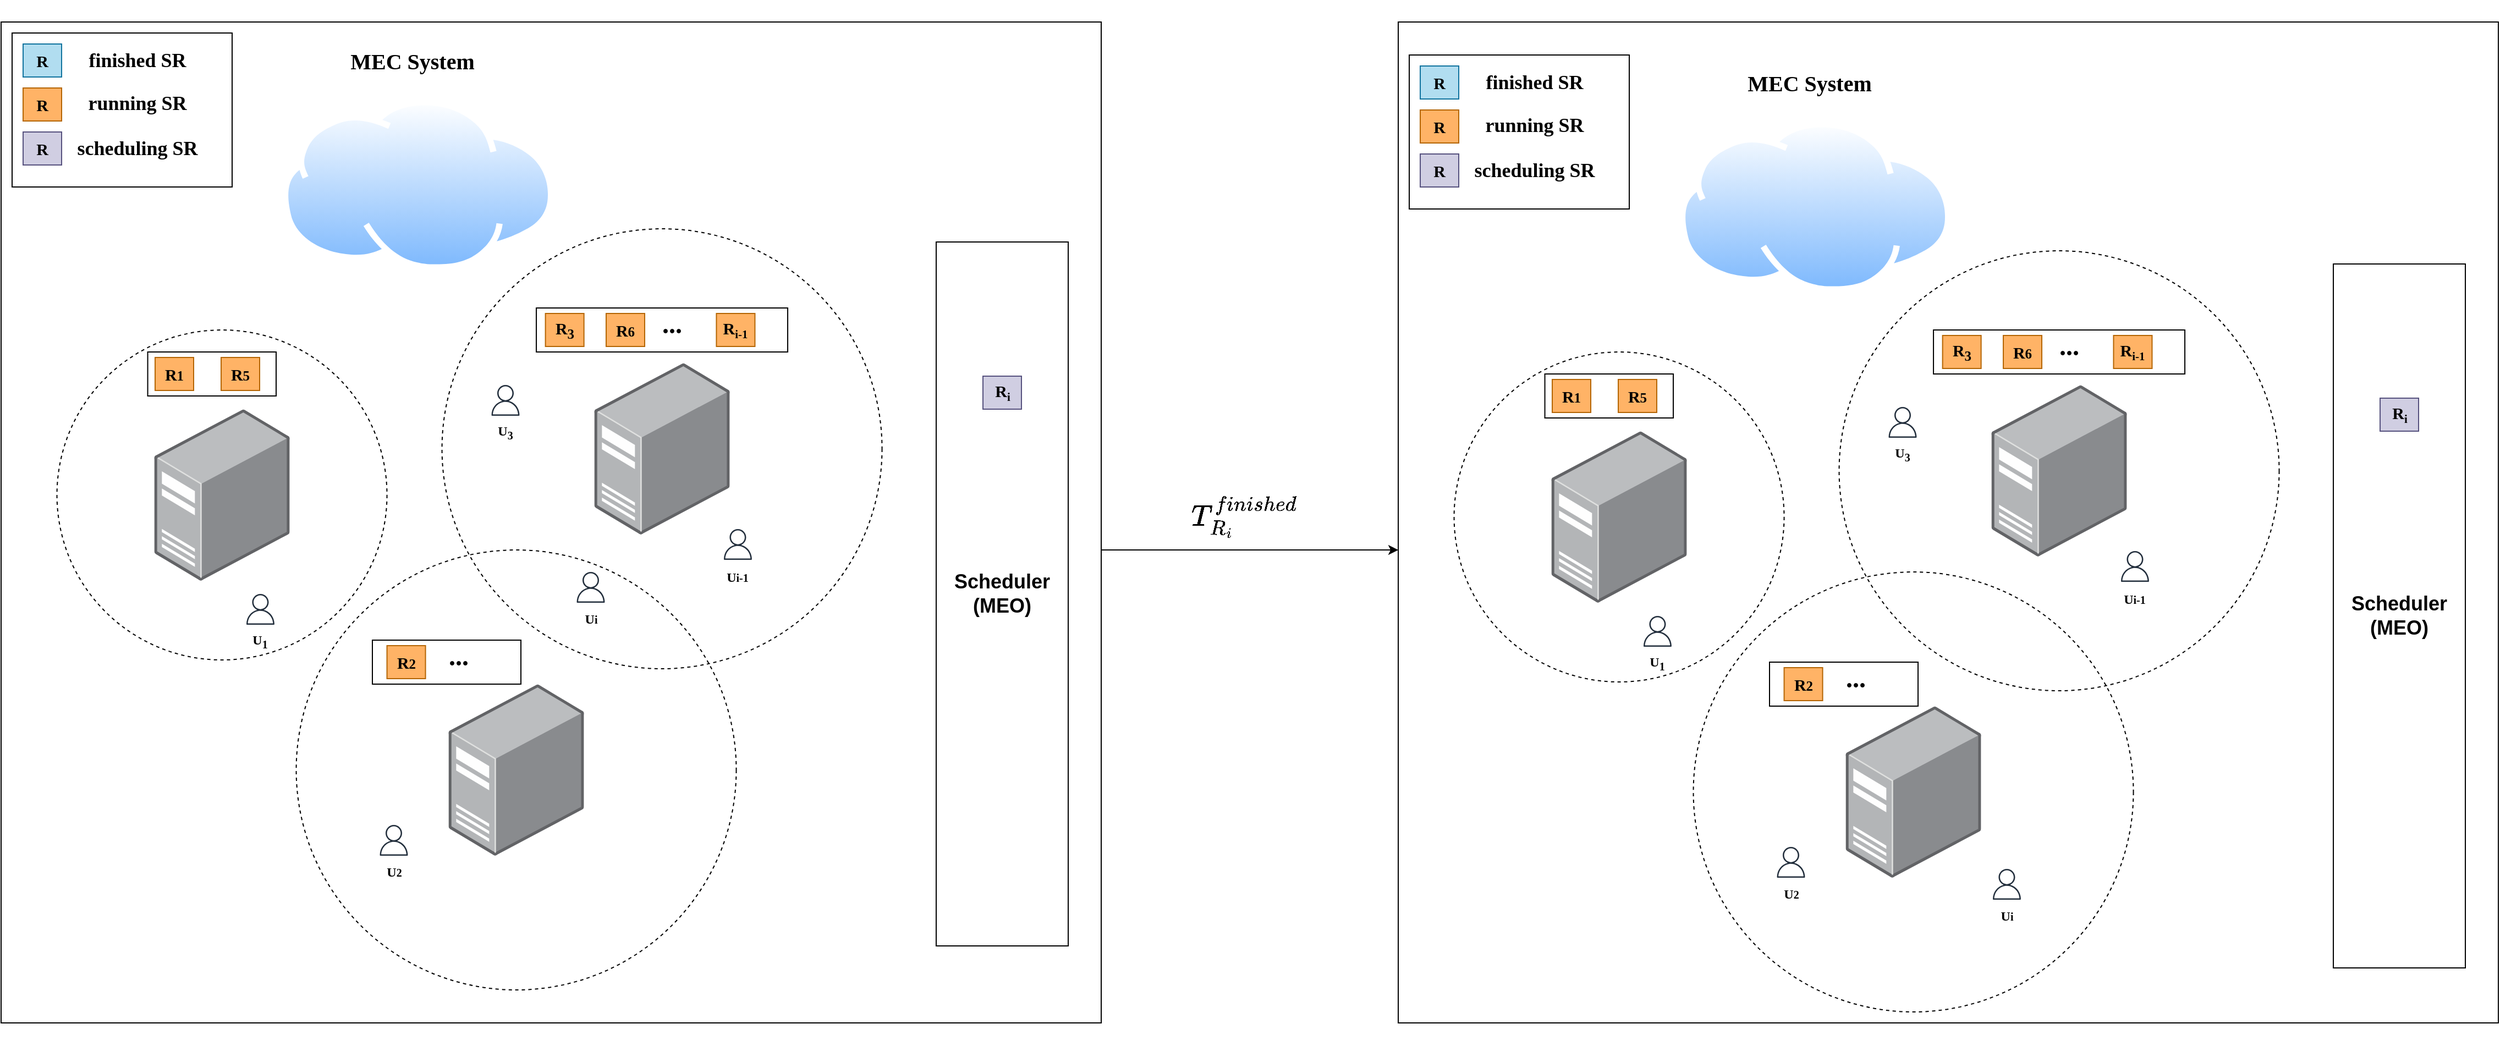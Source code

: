 <mxfile version="24.5.4" type="github">
  <diagram name="第 1 页" id="JoeD6NzNSS_i4DSreLfH">
    <mxGraphModel dx="3733" dy="1153" grid="1" gridSize="10" guides="1" tooltips="1" connect="1" arrows="1" fold="1" page="1" pageScale="1" pageWidth="827" pageHeight="1169" math="1" shadow="0">
      <root>
        <mxCell id="0" />
        <mxCell id="1" parent="0" />
        <mxCell id="dlywzHCYDAKwAIvzZoa1-96" value="" style="group" parent="1" vertex="1" connectable="0">
          <mxGeometry x="-570" y="150" width="1000" height="930" as="geometry" />
        </mxCell>
        <mxCell id="dlywzHCYDAKwAIvzZoa1-53" value="" style="rounded=0;whiteSpace=wrap;html=1;" parent="dlywzHCYDAKwAIvzZoa1-96" vertex="1">
          <mxGeometry y="20" width="1000" height="910" as="geometry" />
        </mxCell>
        <mxCell id="8uZlXo2zn4zUqa4FPAqo-15" value="&lt;font size=&quot;1&quot; face=&quot;Times New Roman&quot; style=&quot;&quot;&gt;&lt;b style=&quot;font-size: 20px;&quot;&gt;MEC System&lt;/b&gt;&lt;/font&gt;" style="text;strokeColor=none;align=center;fillColor=none;html=1;verticalAlign=middle;whiteSpace=wrap;rounded=0;" parent="dlywzHCYDAKwAIvzZoa1-96" vertex="1">
          <mxGeometry x="123.417" width="501.818" height="109.2" as="geometry" />
        </mxCell>
        <mxCell id="dlywzHCYDAKwAIvzZoa1-22" value="" style="ellipse;whiteSpace=wrap;html=1;aspect=fixed;fillColor=none;dashed=1;" parent="dlywzHCYDAKwAIvzZoa1-96" vertex="1">
          <mxGeometry x="400.77" y="208" width="400" height="400" as="geometry" />
        </mxCell>
        <mxCell id="dlywzHCYDAKwAIvzZoa1-7" value="" style="ellipse;whiteSpace=wrap;html=1;aspect=fixed;fillColor=none;dashed=1;" parent="dlywzHCYDAKwAIvzZoa1-96" vertex="1">
          <mxGeometry x="268.27" y="500" width="400" height="400" as="geometry" />
        </mxCell>
        <mxCell id="dlywzHCYDAKwAIvzZoa1-2" value="" style="ellipse;whiteSpace=wrap;html=1;aspect=fixed;fillColor=none;dashed=1;" parent="dlywzHCYDAKwAIvzZoa1-96" vertex="1">
          <mxGeometry x="50.77" y="300" width="300" height="300" as="geometry" />
        </mxCell>
        <mxCell id="8uZlXo2zn4zUqa4FPAqo-18" value="" style="image;points=[];aspect=fixed;html=1;align=center;shadow=0;dashed=0;image=img/lib/allied_telesis/computer_and_terminals/Server_Desktop.svg;" parent="dlywzHCYDAKwAIvzZoa1-96" vertex="1">
          <mxGeometry x="139.231" y="372" width="123.068" height="156" as="geometry" />
        </mxCell>
        <mxCell id="8uZlXo2zn4zUqa4FPAqo-20" value="" style="image;points=[];aspect=fixed;html=1;align=center;shadow=0;dashed=0;image=img/lib/allied_telesis/computer_and_terminals/Server_Desktop.svg;" parent="dlywzHCYDAKwAIvzZoa1-96" vertex="1">
          <mxGeometry x="539.232" y="330.0" width="123.068" height="156" as="geometry" />
        </mxCell>
        <mxCell id="8uZlXo2zn4zUqa4FPAqo-19" value="" style="image;points=[];aspect=fixed;html=1;align=center;shadow=0;dashed=0;image=img/lib/allied_telesis/computer_and_terminals/Server_Desktop.svg;" parent="dlywzHCYDAKwAIvzZoa1-96" vertex="1">
          <mxGeometry x="406.738" y="622.0" width="123.068" height="156" as="geometry" />
        </mxCell>
        <mxCell id="8uZlXo2zn4zUqa4FPAqo-22" value="" style="sketch=0;outlineConnect=0;fontColor=#232F3E;gradientColor=none;fillColor=#232F3D;strokeColor=none;dashed=0;verticalLabelPosition=bottom;verticalAlign=top;align=center;html=1;fontSize=12;fontStyle=0;aspect=fixed;pointerEvents=1;shape=mxgraph.aws4.user;" parent="dlywzHCYDAKwAIvzZoa1-96" vertex="1">
          <mxGeometry x="221.73" y="540" width="28" height="28" as="geometry" />
        </mxCell>
        <mxCell id="8uZlXo2zn4zUqa4FPAqo-23" value="&lt;font face=&quot;Times New Roman&quot; style=&quot;font-size: 12px;&quot;&gt;&lt;b style=&quot;&quot;&gt;U&lt;sub&gt;1&lt;/sub&gt;&lt;/b&gt;&lt;/font&gt;" style="text;strokeColor=none;align=center;fillColor=none;html=1;verticalAlign=middle;whiteSpace=wrap;rounded=0;" parent="dlywzHCYDAKwAIvzZoa1-96" vertex="1">
          <mxGeometry x="216.23" y="568" width="39" height="30" as="geometry" />
        </mxCell>
        <mxCell id="dlywzHCYDAKwAIvzZoa1-4" value="" style="rounded=0;whiteSpace=wrap;html=1;" parent="dlywzHCYDAKwAIvzZoa1-96" vertex="1">
          <mxGeometry x="133.27" y="320" width="116.73" height="40" as="geometry" />
        </mxCell>
        <mxCell id="dlywzHCYDAKwAIvzZoa1-26" value="" style="sketch=0;outlineConnect=0;fontColor=#232F3E;gradientColor=none;fillColor=#232F3D;strokeColor=none;dashed=0;verticalLabelPosition=bottom;verticalAlign=top;align=center;html=1;fontSize=12;fontStyle=0;aspect=fixed;pointerEvents=1;shape=mxgraph.aws4.user;" parent="dlywzHCYDAKwAIvzZoa1-96" vertex="1">
          <mxGeometry x="655.73" y="481" width="28" height="28" as="geometry" />
        </mxCell>
        <mxCell id="dlywzHCYDAKwAIvzZoa1-25" value="&lt;font face=&quot;Times New Roman&quot; style=&quot;&quot;&gt;&lt;b style=&quot;&quot;&gt;U&lt;span style=&quot;font-size: 10px;&quot;&gt;i-1&lt;/span&gt;&lt;/b&gt;&lt;/font&gt;" style="text;strokeColor=none;align=center;fillColor=none;html=1;verticalAlign=middle;whiteSpace=wrap;rounded=0;" parent="dlywzHCYDAKwAIvzZoa1-96" vertex="1">
          <mxGeometry x="650.23" y="510" width="39" height="30" as="geometry" />
        </mxCell>
        <mxCell id="dlywzHCYDAKwAIvzZoa1-27" value="" style="rounded=0;whiteSpace=wrap;html=1;" parent="dlywzHCYDAKwAIvzZoa1-96" vertex="1">
          <mxGeometry x="337.5" y="582" width="135" height="40" as="geometry" />
        </mxCell>
        <mxCell id="8uZlXo2zn4zUqa4FPAqo-17" value="" style="image;aspect=fixed;perimeter=ellipsePerimeter;html=1;align=center;shadow=0;dashed=0;spacingTop=3;image=img/lib/active_directory/internet_cloud.svg;" parent="dlywzHCYDAKwAIvzZoa1-96" vertex="1">
          <mxGeometry x="255.231" y="90" width="247.619" height="156" as="geometry" />
        </mxCell>
        <mxCell id="dlywzHCYDAKwAIvzZoa1-38" value="" style="rounded=0;whiteSpace=wrap;html=1;" parent="dlywzHCYDAKwAIvzZoa1-96" vertex="1">
          <mxGeometry x="486.52" y="280" width="228.5" height="40" as="geometry" />
        </mxCell>
        <mxCell id="dlywzHCYDAKwAIvzZoa1-39" value="&lt;font size=&quot;1&quot; face=&quot;Times New Roman&quot; style=&quot;&quot;&gt;&lt;b style=&quot;font-size: 15px;&quot;&gt;R&lt;sub&gt;3&lt;/sub&gt;&lt;/b&gt;&lt;/font&gt;" style="text;strokeColor=#b46504;align=center;fillColor=#FFB366;html=1;verticalAlign=middle;whiteSpace=wrap;rounded=0;" parent="dlywzHCYDAKwAIvzZoa1-96" vertex="1">
          <mxGeometry x="494.81" y="285" width="35" height="30" as="geometry" />
        </mxCell>
        <mxCell id="dlywzHCYDAKwAIvzZoa1-40" value="&lt;font face=&quot;Times New Roman&quot; style=&quot;&quot;&gt;&lt;b style=&quot;font-size: 15px;&quot;&gt;R&lt;/b&gt;&lt;b style=&quot;font-size: 12.5px;&quot;&gt;6&lt;/b&gt;&lt;/font&gt;" style="text;strokeColor=#b46504;align=center;fillColor=#FFB366;html=1;verticalAlign=middle;whiteSpace=wrap;rounded=0;" parent="dlywzHCYDAKwAIvzZoa1-96" vertex="1">
          <mxGeometry x="550" y="285" width="35" height="30" as="geometry" />
        </mxCell>
        <mxCell id="dlywzHCYDAKwAIvzZoa1-41" value="" style="sketch=0;outlineConnect=0;fontColor=#232F3E;gradientColor=none;fillColor=#232F3D;strokeColor=none;dashed=0;verticalLabelPosition=bottom;verticalAlign=top;align=center;html=1;fontSize=12;fontStyle=0;aspect=fixed;pointerEvents=1;shape=mxgraph.aws4.user;" parent="dlywzHCYDAKwAIvzZoa1-96" vertex="1">
          <mxGeometry x="444.5" y="350" width="28" height="28" as="geometry" />
        </mxCell>
        <mxCell id="dlywzHCYDAKwAIvzZoa1-42" value="&lt;font face=&quot;Times New Roman&quot; style=&quot;font-size: 12px;&quot;&gt;&lt;b style=&quot;&quot;&gt;U&lt;sub&gt;3&lt;/sub&gt;&lt;/b&gt;&lt;/font&gt;" style="text;strokeColor=none;align=center;fillColor=none;html=1;verticalAlign=middle;whiteSpace=wrap;rounded=0;" parent="dlywzHCYDAKwAIvzZoa1-96" vertex="1">
          <mxGeometry x="439.0" y="378" width="39" height="30" as="geometry" />
        </mxCell>
        <mxCell id="dlywzHCYDAKwAIvzZoa1-43" value="" style="sketch=0;outlineConnect=0;fontColor=#232F3E;gradientColor=none;fillColor=#232F3D;strokeColor=none;dashed=0;verticalLabelPosition=bottom;verticalAlign=top;align=center;html=1;fontSize=12;fontStyle=0;aspect=fixed;pointerEvents=1;shape=mxgraph.aws4.user;" parent="dlywzHCYDAKwAIvzZoa1-96" vertex="1">
          <mxGeometry x="343.0" y="750" width="28" height="28" as="geometry" />
        </mxCell>
        <mxCell id="dlywzHCYDAKwAIvzZoa1-44" value="&lt;font face=&quot;Times New Roman&quot; style=&quot;&quot;&gt;&lt;b style=&quot;&quot;&gt;U&lt;span style=&quot;font-size: 10px;&quot;&gt;2&lt;/span&gt;&lt;/b&gt;&lt;/font&gt;" style="text;strokeColor=none;align=center;fillColor=none;html=1;verticalAlign=middle;whiteSpace=wrap;rounded=0;" parent="dlywzHCYDAKwAIvzZoa1-96" vertex="1">
          <mxGeometry x="337.5" y="778" width="39" height="30" as="geometry" />
        </mxCell>
        <mxCell id="dlywzHCYDAKwAIvzZoa1-52" value="" style="group" parent="dlywzHCYDAKwAIvzZoa1-96" vertex="1" connectable="0">
          <mxGeometry x="10" y="30" width="200" height="140" as="geometry" />
        </mxCell>
        <mxCell id="dlywzHCYDAKwAIvzZoa1-48" value="" style="rounded=0;whiteSpace=wrap;html=1;" parent="dlywzHCYDAKwAIvzZoa1-52" vertex="1">
          <mxGeometry width="200" height="140" as="geometry" />
        </mxCell>
        <mxCell id="dlywzHCYDAKwAIvzZoa1-45" value="&lt;font size=&quot;1&quot; face=&quot;Times New Roman&quot; style=&quot;&quot;&gt;&lt;b style=&quot;font-size: 15px;&quot;&gt;R&lt;/b&gt;&lt;/font&gt;" style="text;strokeColor=#10739e;align=center;fillColor=#b1ddf0;html=1;verticalAlign=middle;whiteSpace=wrap;rounded=0;" parent="dlywzHCYDAKwAIvzZoa1-52" vertex="1">
          <mxGeometry x="10" y="10" width="35" height="30" as="geometry" />
        </mxCell>
        <mxCell id="dlywzHCYDAKwAIvzZoa1-46" value="&lt;font size=&quot;1&quot; face=&quot;Times New Roman&quot; style=&quot;&quot;&gt;&lt;b style=&quot;font-size: 15px;&quot;&gt;R&lt;/b&gt;&lt;/font&gt;" style="text;strokeColor=#b46504;align=center;fillColor=#FFB366;html=1;verticalAlign=middle;whiteSpace=wrap;rounded=0;" parent="dlywzHCYDAKwAIvzZoa1-52" vertex="1">
          <mxGeometry x="10.0" y="50" width="35" height="30" as="geometry" />
        </mxCell>
        <mxCell id="dlywzHCYDAKwAIvzZoa1-50" value="&lt;font size=&quot;1&quot; face=&quot;Times New Roman&quot;&gt;&lt;b style=&quot;font-size: 18px;&quot;&gt;finished SR&lt;/b&gt;&lt;/font&gt;" style="text;strokeColor=none;align=center;fillColor=none;html=1;verticalAlign=middle;whiteSpace=wrap;rounded=0;" parent="dlywzHCYDAKwAIvzZoa1-52" vertex="1">
          <mxGeometry x="54.04" y="10" width="120" height="30" as="geometry" />
        </mxCell>
        <mxCell id="dlywzHCYDAKwAIvzZoa1-51" value="&lt;font size=&quot;1&quot; face=&quot;Times New Roman&quot;&gt;&lt;b style=&quot;font-size: 18px;&quot;&gt;running SR&lt;/b&gt;&lt;/font&gt;" style="text;strokeColor=none;align=center;fillColor=none;html=1;verticalAlign=middle;whiteSpace=wrap;rounded=0;" parent="dlywzHCYDAKwAIvzZoa1-52" vertex="1">
          <mxGeometry x="54.04" y="49.2" width="120" height="30" as="geometry" />
        </mxCell>
        <mxCell id="hPKG2hxinoWSEpem3U7g-11" value="&lt;font size=&quot;1&quot; face=&quot;Times New Roman&quot; style=&quot;&quot;&gt;&lt;b style=&quot;font-size: 15px;&quot;&gt;R&lt;/b&gt;&lt;/font&gt;" style="text;strokeColor=#56517e;align=center;fillColor=#d0cee2;html=1;verticalAlign=middle;whiteSpace=wrap;rounded=0;" vertex="1" parent="dlywzHCYDAKwAIvzZoa1-52">
          <mxGeometry x="10" y="90" width="35" height="30" as="geometry" />
        </mxCell>
        <mxCell id="hPKG2hxinoWSEpem3U7g-12" value="&lt;font size=&quot;1&quot; face=&quot;Times New Roman&quot;&gt;&lt;b style=&quot;font-size: 18px;&quot;&gt;scheduling SR&lt;/b&gt;&lt;/font&gt;" style="text;strokeColor=none;align=center;fillColor=none;html=1;verticalAlign=middle;whiteSpace=wrap;rounded=0;" vertex="1" parent="dlywzHCYDAKwAIvzZoa1-52">
          <mxGeometry x="54.04" y="90" width="120" height="30" as="geometry" />
        </mxCell>
        <mxCell id="dlywzHCYDAKwAIvzZoa1-91" value="&lt;font style=&quot;font-size: 18px;&quot;&gt;&lt;b&gt;Scheduler&lt;/b&gt;&lt;/font&gt;&lt;div style=&quot;font-size: 18px;&quot;&gt;&lt;font style=&quot;font-size: 18px;&quot;&gt;&lt;b&gt;(MEO)&lt;/b&gt;&lt;/font&gt;&lt;/div&gt;" style="rounded=0;whiteSpace=wrap;html=1;" parent="dlywzHCYDAKwAIvzZoa1-96" vertex="1">
          <mxGeometry x="850" y="220" width="120" height="640" as="geometry" />
        </mxCell>
        <mxCell id="hPKG2hxinoWSEpem3U7g-1" value="&lt;font face=&quot;Times New Roman&quot; style=&quot;&quot;&gt;&lt;b style=&quot;font-size: 15px;&quot;&gt;R&lt;/b&gt;&lt;b style=&quot;font-size: 12.5px;&quot;&gt;1&lt;/b&gt;&lt;/font&gt;" style="text;strokeColor=#b46504;align=center;fillColor=#FFB366;html=1;verticalAlign=middle;whiteSpace=wrap;rounded=0;" vertex="1" parent="dlywzHCYDAKwAIvzZoa1-96">
          <mxGeometry x="140" y="325" width="35" height="30" as="geometry" />
        </mxCell>
        <mxCell id="hPKG2hxinoWSEpem3U7g-2" value="&lt;font face=&quot;Times New Roman&quot; style=&quot;&quot;&gt;&lt;b style=&quot;font-size: 15px;&quot;&gt;R&lt;/b&gt;&lt;b style=&quot;font-size: 12.5px;&quot;&gt;5&lt;/b&gt;&lt;/font&gt;" style="text;strokeColor=#b46504;align=center;fillColor=#FFB366;html=1;verticalAlign=middle;whiteSpace=wrap;rounded=0;" vertex="1" parent="dlywzHCYDAKwAIvzZoa1-96">
          <mxGeometry x="200" y="325" width="35" height="30" as="geometry" />
        </mxCell>
        <mxCell id="hPKG2hxinoWSEpem3U7g-3" value="&lt;font face=&quot;Times New Roman&quot; style=&quot;&quot;&gt;&lt;b style=&quot;font-size: 15px;&quot;&gt;R&lt;/b&gt;&lt;b style=&quot;font-size: 12.5px;&quot;&gt;2&lt;/b&gt;&lt;/font&gt;" style="text;strokeColor=#b46504;align=center;fillColor=#FFB366;html=1;verticalAlign=middle;whiteSpace=wrap;rounded=0;" vertex="1" parent="dlywzHCYDAKwAIvzZoa1-96">
          <mxGeometry x="350.77" y="587" width="35" height="30" as="geometry" />
        </mxCell>
        <mxCell id="hPKG2hxinoWSEpem3U7g-4" value="&lt;font size=&quot;1&quot; face=&quot;Times New Roman&quot;&gt;&lt;b style=&quot;font-size: 24px;&quot;&gt;...&lt;/b&gt;&lt;/font&gt;" style="text;strokeColor=none;align=center;fillColor=none;html=1;verticalAlign=middle;whiteSpace=wrap;rounded=0;" vertex="1" parent="dlywzHCYDAKwAIvzZoa1-96">
          <mxGeometry x="385.77" y="587" width="60" height="20" as="geometry" />
        </mxCell>
        <mxCell id="hPKG2hxinoWSEpem3U7g-5" value="&lt;font size=&quot;1&quot; face=&quot;Times New Roman&quot;&gt;&lt;b style=&quot;font-size: 24px;&quot;&gt;...&lt;/b&gt;&lt;/font&gt;" style="text;strokeColor=none;align=center;fillColor=none;html=1;verticalAlign=middle;whiteSpace=wrap;rounded=0;" vertex="1" parent="dlywzHCYDAKwAIvzZoa1-96">
          <mxGeometry x="580" y="285" width="60" height="20" as="geometry" />
        </mxCell>
        <mxCell id="hPKG2hxinoWSEpem3U7g-6" value="&lt;font face=&quot;Times New Roman&quot; style=&quot;&quot;&gt;&lt;b style=&quot;font-size: 15px;&quot;&gt;R&lt;/b&gt;&lt;b style=&quot;font-size: 12.5px;&quot;&gt;&lt;sub&gt;i-1&lt;/sub&gt;&lt;/b&gt;&lt;/font&gt;" style="text;strokeColor=#b46504;align=center;fillColor=#FFB366;html=1;verticalAlign=middle;whiteSpace=wrap;rounded=0;" vertex="1" parent="dlywzHCYDAKwAIvzZoa1-96">
          <mxGeometry x="650.23" y="285" width="35" height="30" as="geometry" />
        </mxCell>
        <mxCell id="hPKG2hxinoWSEpem3U7g-7" value="&lt;font face=&quot;Times New Roman&quot; style=&quot;&quot;&gt;&lt;b style=&quot;font-size: 15px;&quot;&gt;R&lt;/b&gt;&lt;b style=&quot;font-size: 12.5px;&quot;&gt;&lt;sub&gt;i&lt;/sub&gt;&lt;/b&gt;&lt;/font&gt;" style="text;align=center;html=1;verticalAlign=middle;whiteSpace=wrap;rounded=0;strokeColor=#56517e;fillColor=#d0cee2;" vertex="1" parent="dlywzHCYDAKwAIvzZoa1-96">
          <mxGeometry x="892.5" y="342" width="35" height="30" as="geometry" />
        </mxCell>
        <mxCell id="hPKG2hxinoWSEpem3U7g-52" value="" style="sketch=0;outlineConnect=0;fontColor=#232F3E;gradientColor=none;fillColor=#232F3D;strokeColor=none;dashed=0;verticalLabelPosition=bottom;verticalAlign=top;align=center;html=1;fontSize=12;fontStyle=0;aspect=fixed;pointerEvents=1;shape=mxgraph.aws4.user;" vertex="1" parent="dlywzHCYDAKwAIvzZoa1-96">
          <mxGeometry x="522" y="520" width="28" height="28" as="geometry" />
        </mxCell>
        <mxCell id="hPKG2hxinoWSEpem3U7g-53" value="&lt;font face=&quot;Times New Roman&quot; style=&quot;&quot;&gt;&lt;b style=&quot;&quot;&gt;U&lt;span style=&quot;font-size: 10px;&quot;&gt;i&lt;/span&gt;&lt;/b&gt;&lt;/font&gt;" style="text;strokeColor=none;align=center;fillColor=none;html=1;verticalAlign=middle;whiteSpace=wrap;rounded=0;" vertex="1" parent="dlywzHCYDAKwAIvzZoa1-96">
          <mxGeometry x="516.5" y="548" width="39" height="30" as="geometry" />
        </mxCell>
        <mxCell id="dlywzHCYDAKwAIvzZoa1-134" value="" style="endArrow=classic;html=1;rounded=0;" parent="1" edge="1">
          <mxGeometry width="50" height="50" relative="1" as="geometry">
            <mxPoint x="430" y="650" as="sourcePoint" />
            <mxPoint x="700" y="650" as="targetPoint" />
          </mxGeometry>
        </mxCell>
        <mxCell id="dlywzHCYDAKwAIvzZoa1-135" value="&lt;font size=&quot;1&quot; face=&quot;Times New Roman&quot;&gt;&lt;b style=&quot;font-size: 26px;&quot;&gt;$$ T_{R_{i}}^{finished} $$&lt;/b&gt;&lt;/font&gt;" style="text;strokeColor=none;align=center;fillColor=none;html=1;verticalAlign=middle;whiteSpace=wrap;rounded=0;" parent="1" vertex="1">
          <mxGeometry x="500" y="585" width="120" height="70" as="geometry" />
        </mxCell>
        <mxCell id="hPKG2hxinoWSEpem3U7g-13" value="" style="group" vertex="1" connectable="0" parent="1">
          <mxGeometry x="700" y="170" width="1000" height="930" as="geometry" />
        </mxCell>
        <mxCell id="hPKG2hxinoWSEpem3U7g-14" value="" style="rounded=0;whiteSpace=wrap;html=1;" vertex="1" parent="hPKG2hxinoWSEpem3U7g-13">
          <mxGeometry width="1000" height="910" as="geometry" />
        </mxCell>
        <mxCell id="hPKG2hxinoWSEpem3U7g-15" value="&lt;font size=&quot;1&quot; face=&quot;Times New Roman&quot; style=&quot;&quot;&gt;&lt;b style=&quot;font-size: 20px;&quot;&gt;MEC System&lt;/b&gt;&lt;/font&gt;" style="text;strokeColor=none;align=center;fillColor=none;html=1;verticalAlign=middle;whiteSpace=wrap;rounded=0;" vertex="1" parent="hPKG2hxinoWSEpem3U7g-13">
          <mxGeometry x="123.417" width="501.818" height="109.2" as="geometry" />
        </mxCell>
        <mxCell id="hPKG2hxinoWSEpem3U7g-16" value="" style="ellipse;whiteSpace=wrap;html=1;aspect=fixed;fillColor=none;dashed=1;" vertex="1" parent="hPKG2hxinoWSEpem3U7g-13">
          <mxGeometry x="400.77" y="208" width="400" height="400" as="geometry" />
        </mxCell>
        <mxCell id="hPKG2hxinoWSEpem3U7g-17" value="" style="ellipse;whiteSpace=wrap;html=1;aspect=fixed;fillColor=none;dashed=1;" vertex="1" parent="hPKG2hxinoWSEpem3U7g-13">
          <mxGeometry x="268.27" y="500" width="400" height="400" as="geometry" />
        </mxCell>
        <mxCell id="hPKG2hxinoWSEpem3U7g-18" value="" style="ellipse;whiteSpace=wrap;html=1;aspect=fixed;fillColor=none;dashed=1;" vertex="1" parent="hPKG2hxinoWSEpem3U7g-13">
          <mxGeometry x="50.77" y="300" width="300" height="300" as="geometry" />
        </mxCell>
        <mxCell id="hPKG2hxinoWSEpem3U7g-19" value="" style="image;points=[];aspect=fixed;html=1;align=center;shadow=0;dashed=0;image=img/lib/allied_telesis/computer_and_terminals/Server_Desktop.svg;" vertex="1" parent="hPKG2hxinoWSEpem3U7g-13">
          <mxGeometry x="139.231" y="372" width="123.068" height="156" as="geometry" />
        </mxCell>
        <mxCell id="hPKG2hxinoWSEpem3U7g-20" value="" style="image;points=[];aspect=fixed;html=1;align=center;shadow=0;dashed=0;image=img/lib/allied_telesis/computer_and_terminals/Server_Desktop.svg;" vertex="1" parent="hPKG2hxinoWSEpem3U7g-13">
          <mxGeometry x="539.232" y="330.0" width="123.068" height="156" as="geometry" />
        </mxCell>
        <mxCell id="hPKG2hxinoWSEpem3U7g-21" value="" style="image;points=[];aspect=fixed;html=1;align=center;shadow=0;dashed=0;image=img/lib/allied_telesis/computer_and_terminals/Server_Desktop.svg;" vertex="1" parent="hPKG2hxinoWSEpem3U7g-13">
          <mxGeometry x="406.738" y="622.0" width="123.068" height="156" as="geometry" />
        </mxCell>
        <mxCell id="hPKG2hxinoWSEpem3U7g-22" value="" style="sketch=0;outlineConnect=0;fontColor=#232F3E;gradientColor=none;fillColor=#232F3D;strokeColor=none;dashed=0;verticalLabelPosition=bottom;verticalAlign=top;align=center;html=1;fontSize=12;fontStyle=0;aspect=fixed;pointerEvents=1;shape=mxgraph.aws4.user;" vertex="1" parent="hPKG2hxinoWSEpem3U7g-13">
          <mxGeometry x="221.73" y="540" width="28" height="28" as="geometry" />
        </mxCell>
        <mxCell id="hPKG2hxinoWSEpem3U7g-23" value="&lt;font face=&quot;Times New Roman&quot; style=&quot;font-size: 12px;&quot;&gt;&lt;b style=&quot;&quot;&gt;U&lt;sub&gt;1&lt;/sub&gt;&lt;/b&gt;&lt;/font&gt;" style="text;strokeColor=none;align=center;fillColor=none;html=1;verticalAlign=middle;whiteSpace=wrap;rounded=0;" vertex="1" parent="hPKG2hxinoWSEpem3U7g-13">
          <mxGeometry x="216.23" y="568" width="39" height="30" as="geometry" />
        </mxCell>
        <mxCell id="hPKG2hxinoWSEpem3U7g-24" value="" style="rounded=0;whiteSpace=wrap;html=1;" vertex="1" parent="hPKG2hxinoWSEpem3U7g-13">
          <mxGeometry x="133.27" y="320" width="116.73" height="40" as="geometry" />
        </mxCell>
        <mxCell id="hPKG2hxinoWSEpem3U7g-25" value="" style="sketch=0;outlineConnect=0;fontColor=#232F3E;gradientColor=none;fillColor=#232F3D;strokeColor=none;dashed=0;verticalLabelPosition=bottom;verticalAlign=top;align=center;html=1;fontSize=12;fontStyle=0;aspect=fixed;pointerEvents=1;shape=mxgraph.aws4.user;" vertex="1" parent="hPKG2hxinoWSEpem3U7g-13">
          <mxGeometry x="655.73" y="481" width="28" height="28" as="geometry" />
        </mxCell>
        <mxCell id="hPKG2hxinoWSEpem3U7g-26" value="&lt;font face=&quot;Times New Roman&quot; style=&quot;&quot;&gt;&lt;b style=&quot;&quot;&gt;U&lt;span style=&quot;font-size: 10px;&quot;&gt;i-1&lt;/span&gt;&lt;/b&gt;&lt;/font&gt;" style="text;strokeColor=none;align=center;fillColor=none;html=1;verticalAlign=middle;whiteSpace=wrap;rounded=0;" vertex="1" parent="hPKG2hxinoWSEpem3U7g-13">
          <mxGeometry x="650.23" y="510" width="39" height="30" as="geometry" />
        </mxCell>
        <mxCell id="hPKG2hxinoWSEpem3U7g-27" value="" style="rounded=0;whiteSpace=wrap;html=1;" vertex="1" parent="hPKG2hxinoWSEpem3U7g-13">
          <mxGeometry x="337.5" y="582" width="135" height="40" as="geometry" />
        </mxCell>
        <mxCell id="hPKG2hxinoWSEpem3U7g-28" value="" style="image;aspect=fixed;perimeter=ellipsePerimeter;html=1;align=center;shadow=0;dashed=0;spacingTop=3;image=img/lib/active_directory/internet_cloud.svg;" vertex="1" parent="hPKG2hxinoWSEpem3U7g-13">
          <mxGeometry x="255.231" y="90" width="247.619" height="156" as="geometry" />
        </mxCell>
        <mxCell id="hPKG2hxinoWSEpem3U7g-29" value="" style="rounded=0;whiteSpace=wrap;html=1;" vertex="1" parent="hPKG2hxinoWSEpem3U7g-13">
          <mxGeometry x="486.52" y="280" width="228.5" height="40" as="geometry" />
        </mxCell>
        <mxCell id="hPKG2hxinoWSEpem3U7g-30" value="&lt;font size=&quot;1&quot; face=&quot;Times New Roman&quot; style=&quot;&quot;&gt;&lt;b style=&quot;font-size: 15px;&quot;&gt;R&lt;sub&gt;3&lt;/sub&gt;&lt;/b&gt;&lt;/font&gt;" style="text;strokeColor=#b46504;align=center;fillColor=#FFB366;html=1;verticalAlign=middle;whiteSpace=wrap;rounded=0;" vertex="1" parent="hPKG2hxinoWSEpem3U7g-13">
          <mxGeometry x="494.81" y="285" width="35" height="30" as="geometry" />
        </mxCell>
        <mxCell id="hPKG2hxinoWSEpem3U7g-31" value="&lt;font face=&quot;Times New Roman&quot; style=&quot;&quot;&gt;&lt;b style=&quot;font-size: 15px;&quot;&gt;R&lt;/b&gt;&lt;b style=&quot;font-size: 12.5px;&quot;&gt;6&lt;/b&gt;&lt;/font&gt;" style="text;strokeColor=#b46504;align=center;fillColor=#FFB366;html=1;verticalAlign=middle;whiteSpace=wrap;rounded=0;" vertex="1" parent="hPKG2hxinoWSEpem3U7g-13">
          <mxGeometry x="550" y="285" width="35" height="30" as="geometry" />
        </mxCell>
        <mxCell id="hPKG2hxinoWSEpem3U7g-32" value="" style="sketch=0;outlineConnect=0;fontColor=#232F3E;gradientColor=none;fillColor=#232F3D;strokeColor=none;dashed=0;verticalLabelPosition=bottom;verticalAlign=top;align=center;html=1;fontSize=12;fontStyle=0;aspect=fixed;pointerEvents=1;shape=mxgraph.aws4.user;" vertex="1" parent="hPKG2hxinoWSEpem3U7g-13">
          <mxGeometry x="444.5" y="350" width="28" height="28" as="geometry" />
        </mxCell>
        <mxCell id="hPKG2hxinoWSEpem3U7g-33" value="&lt;font face=&quot;Times New Roman&quot; style=&quot;font-size: 12px;&quot;&gt;&lt;b style=&quot;&quot;&gt;U&lt;sub&gt;3&lt;/sub&gt;&lt;/b&gt;&lt;/font&gt;" style="text;strokeColor=none;align=center;fillColor=none;html=1;verticalAlign=middle;whiteSpace=wrap;rounded=0;" vertex="1" parent="hPKG2hxinoWSEpem3U7g-13">
          <mxGeometry x="439.0" y="378" width="39" height="30" as="geometry" />
        </mxCell>
        <mxCell id="hPKG2hxinoWSEpem3U7g-34" value="" style="sketch=0;outlineConnect=0;fontColor=#232F3E;gradientColor=none;fillColor=#232F3D;strokeColor=none;dashed=0;verticalLabelPosition=bottom;verticalAlign=top;align=center;html=1;fontSize=12;fontStyle=0;aspect=fixed;pointerEvents=1;shape=mxgraph.aws4.user;" vertex="1" parent="hPKG2hxinoWSEpem3U7g-13">
          <mxGeometry x="343.0" y="750" width="28" height="28" as="geometry" />
        </mxCell>
        <mxCell id="hPKG2hxinoWSEpem3U7g-35" value="&lt;font face=&quot;Times New Roman&quot; style=&quot;&quot;&gt;&lt;b style=&quot;&quot;&gt;U&lt;span style=&quot;font-size: 10px;&quot;&gt;2&lt;/span&gt;&lt;/b&gt;&lt;/font&gt;" style="text;strokeColor=none;align=center;fillColor=none;html=1;verticalAlign=middle;whiteSpace=wrap;rounded=0;" vertex="1" parent="hPKG2hxinoWSEpem3U7g-13">
          <mxGeometry x="337.5" y="778" width="39" height="30" as="geometry" />
        </mxCell>
        <mxCell id="hPKG2hxinoWSEpem3U7g-36" value="" style="group" vertex="1" connectable="0" parent="hPKG2hxinoWSEpem3U7g-13">
          <mxGeometry x="10" y="30" width="200" height="140" as="geometry" />
        </mxCell>
        <mxCell id="hPKG2hxinoWSEpem3U7g-37" value="" style="rounded=0;whiteSpace=wrap;html=1;" vertex="1" parent="hPKG2hxinoWSEpem3U7g-36">
          <mxGeometry width="200" height="140" as="geometry" />
        </mxCell>
        <mxCell id="hPKG2hxinoWSEpem3U7g-38" value="&lt;font size=&quot;1&quot; face=&quot;Times New Roman&quot; style=&quot;&quot;&gt;&lt;b style=&quot;font-size: 15px;&quot;&gt;R&lt;/b&gt;&lt;/font&gt;" style="text;strokeColor=#10739e;align=center;fillColor=#b1ddf0;html=1;verticalAlign=middle;whiteSpace=wrap;rounded=0;" vertex="1" parent="hPKG2hxinoWSEpem3U7g-36">
          <mxGeometry x="10" y="10" width="35" height="30" as="geometry" />
        </mxCell>
        <mxCell id="hPKG2hxinoWSEpem3U7g-39" value="&lt;font size=&quot;1&quot; face=&quot;Times New Roman&quot; style=&quot;&quot;&gt;&lt;b style=&quot;font-size: 15px;&quot;&gt;R&lt;/b&gt;&lt;/font&gt;" style="text;strokeColor=#b46504;align=center;fillColor=#FFB366;html=1;verticalAlign=middle;whiteSpace=wrap;rounded=0;" vertex="1" parent="hPKG2hxinoWSEpem3U7g-36">
          <mxGeometry x="10.0" y="50" width="35" height="30" as="geometry" />
        </mxCell>
        <mxCell id="hPKG2hxinoWSEpem3U7g-40" value="&lt;font size=&quot;1&quot; face=&quot;Times New Roman&quot;&gt;&lt;b style=&quot;font-size: 18px;&quot;&gt;finished SR&lt;/b&gt;&lt;/font&gt;" style="text;strokeColor=none;align=center;fillColor=none;html=1;verticalAlign=middle;whiteSpace=wrap;rounded=0;" vertex="1" parent="hPKG2hxinoWSEpem3U7g-36">
          <mxGeometry x="54.04" y="10" width="120" height="30" as="geometry" />
        </mxCell>
        <mxCell id="hPKG2hxinoWSEpem3U7g-41" value="&lt;font size=&quot;1&quot; face=&quot;Times New Roman&quot;&gt;&lt;b style=&quot;font-size: 18px;&quot;&gt;running SR&lt;/b&gt;&lt;/font&gt;" style="text;strokeColor=none;align=center;fillColor=none;html=1;verticalAlign=middle;whiteSpace=wrap;rounded=0;" vertex="1" parent="hPKG2hxinoWSEpem3U7g-36">
          <mxGeometry x="54.04" y="49.2" width="120" height="30" as="geometry" />
        </mxCell>
        <mxCell id="hPKG2hxinoWSEpem3U7g-42" value="&lt;font size=&quot;1&quot; face=&quot;Times New Roman&quot; style=&quot;&quot;&gt;&lt;b style=&quot;font-size: 15px;&quot;&gt;R&lt;/b&gt;&lt;/font&gt;" style="text;strokeColor=#56517e;align=center;fillColor=#d0cee2;html=1;verticalAlign=middle;whiteSpace=wrap;rounded=0;" vertex="1" parent="hPKG2hxinoWSEpem3U7g-36">
          <mxGeometry x="10" y="90" width="35" height="30" as="geometry" />
        </mxCell>
        <mxCell id="hPKG2hxinoWSEpem3U7g-43" value="&lt;font size=&quot;1&quot; face=&quot;Times New Roman&quot;&gt;&lt;b style=&quot;font-size: 18px;&quot;&gt;scheduling SR&lt;/b&gt;&lt;/font&gt;" style="text;strokeColor=none;align=center;fillColor=none;html=1;verticalAlign=middle;whiteSpace=wrap;rounded=0;" vertex="1" parent="hPKG2hxinoWSEpem3U7g-36">
          <mxGeometry x="54.04" y="90" width="120" height="30" as="geometry" />
        </mxCell>
        <mxCell id="hPKG2hxinoWSEpem3U7g-44" value="&lt;font style=&quot;font-size: 18px;&quot;&gt;&lt;b&gt;Scheduler&lt;/b&gt;&lt;/font&gt;&lt;div style=&quot;font-size: 18px;&quot;&gt;&lt;font style=&quot;font-size: 18px;&quot;&gt;&lt;b&gt;(MEO)&lt;/b&gt;&lt;/font&gt;&lt;/div&gt;" style="rounded=0;whiteSpace=wrap;html=1;" vertex="1" parent="hPKG2hxinoWSEpem3U7g-13">
          <mxGeometry x="850" y="220" width="120" height="640" as="geometry" />
        </mxCell>
        <mxCell id="hPKG2hxinoWSEpem3U7g-45" value="&lt;font face=&quot;Times New Roman&quot; style=&quot;&quot;&gt;&lt;b style=&quot;font-size: 15px;&quot;&gt;R&lt;/b&gt;&lt;b style=&quot;font-size: 12.5px;&quot;&gt;1&lt;/b&gt;&lt;/font&gt;" style="text;strokeColor=#b46504;align=center;fillColor=#FFB366;html=1;verticalAlign=middle;whiteSpace=wrap;rounded=0;" vertex="1" parent="hPKG2hxinoWSEpem3U7g-13">
          <mxGeometry x="140" y="325" width="35" height="30" as="geometry" />
        </mxCell>
        <mxCell id="hPKG2hxinoWSEpem3U7g-46" value="&lt;font face=&quot;Times New Roman&quot; style=&quot;&quot;&gt;&lt;b style=&quot;font-size: 15px;&quot;&gt;R&lt;/b&gt;&lt;b style=&quot;font-size: 12.5px;&quot;&gt;5&lt;/b&gt;&lt;/font&gt;" style="text;strokeColor=#b46504;align=center;fillColor=#FFB366;html=1;verticalAlign=middle;whiteSpace=wrap;rounded=0;" vertex="1" parent="hPKG2hxinoWSEpem3U7g-13">
          <mxGeometry x="200" y="325" width="35" height="30" as="geometry" />
        </mxCell>
        <mxCell id="hPKG2hxinoWSEpem3U7g-47" value="&lt;font face=&quot;Times New Roman&quot; style=&quot;&quot;&gt;&lt;b style=&quot;font-size: 15px;&quot;&gt;R&lt;/b&gt;&lt;b style=&quot;font-size: 12.5px;&quot;&gt;2&lt;/b&gt;&lt;/font&gt;" style="text;strokeColor=#b46504;align=center;fillColor=#FFB366;html=1;verticalAlign=middle;whiteSpace=wrap;rounded=0;" vertex="1" parent="hPKG2hxinoWSEpem3U7g-13">
          <mxGeometry x="350.77" y="587" width="35" height="30" as="geometry" />
        </mxCell>
        <mxCell id="hPKG2hxinoWSEpem3U7g-48" value="&lt;font size=&quot;1&quot; face=&quot;Times New Roman&quot;&gt;&lt;b style=&quot;font-size: 24px;&quot;&gt;...&lt;/b&gt;&lt;/font&gt;" style="text;strokeColor=none;align=center;fillColor=none;html=1;verticalAlign=middle;whiteSpace=wrap;rounded=0;" vertex="1" parent="hPKG2hxinoWSEpem3U7g-13">
          <mxGeometry x="385.77" y="587" width="60" height="20" as="geometry" />
        </mxCell>
        <mxCell id="hPKG2hxinoWSEpem3U7g-49" value="&lt;font size=&quot;1&quot; face=&quot;Times New Roman&quot;&gt;&lt;b style=&quot;font-size: 24px;&quot;&gt;...&lt;/b&gt;&lt;/font&gt;" style="text;strokeColor=none;align=center;fillColor=none;html=1;verticalAlign=middle;whiteSpace=wrap;rounded=0;" vertex="1" parent="hPKG2hxinoWSEpem3U7g-13">
          <mxGeometry x="580" y="285" width="60" height="20" as="geometry" />
        </mxCell>
        <mxCell id="hPKG2hxinoWSEpem3U7g-50" value="&lt;font face=&quot;Times New Roman&quot; style=&quot;&quot;&gt;&lt;b style=&quot;font-size: 15px;&quot;&gt;R&lt;/b&gt;&lt;b style=&quot;font-size: 12.5px;&quot;&gt;&lt;sub&gt;i-1&lt;/sub&gt;&lt;/b&gt;&lt;/font&gt;" style="text;strokeColor=#b46504;align=center;fillColor=#FFB366;html=1;verticalAlign=middle;whiteSpace=wrap;rounded=0;" vertex="1" parent="hPKG2hxinoWSEpem3U7g-13">
          <mxGeometry x="650.23" y="285" width="35" height="30" as="geometry" />
        </mxCell>
        <mxCell id="hPKG2hxinoWSEpem3U7g-51" value="&lt;font face=&quot;Times New Roman&quot; style=&quot;&quot;&gt;&lt;b style=&quot;font-size: 15px;&quot;&gt;R&lt;/b&gt;&lt;b style=&quot;font-size: 12.5px;&quot;&gt;&lt;sub&gt;i&lt;/sub&gt;&lt;/b&gt;&lt;/font&gt;" style="text;align=center;html=1;verticalAlign=middle;whiteSpace=wrap;rounded=0;strokeColor=#56517e;fillColor=#d0cee2;" vertex="1" parent="hPKG2hxinoWSEpem3U7g-13">
          <mxGeometry x="892.5" y="342" width="35" height="30" as="geometry" />
        </mxCell>
        <mxCell id="hPKG2hxinoWSEpem3U7g-54" value="" style="sketch=0;outlineConnect=0;fontColor=#232F3E;gradientColor=none;fillColor=#232F3D;strokeColor=none;dashed=0;verticalLabelPosition=bottom;verticalAlign=top;align=center;html=1;fontSize=12;fontStyle=0;aspect=fixed;pointerEvents=1;shape=mxgraph.aws4.user;" vertex="1" parent="hPKG2hxinoWSEpem3U7g-13">
          <mxGeometry x="539.23" y="770" width="28" height="28" as="geometry" />
        </mxCell>
        <mxCell id="hPKG2hxinoWSEpem3U7g-55" value="&lt;font face=&quot;Times New Roman&quot; style=&quot;&quot;&gt;&lt;b style=&quot;&quot;&gt;U&lt;span style=&quot;font-size: 10px;&quot;&gt;i&lt;/span&gt;&lt;/b&gt;&lt;/font&gt;" style="text;strokeColor=none;align=center;fillColor=none;html=1;verticalAlign=middle;whiteSpace=wrap;rounded=0;" vertex="1" parent="hPKG2hxinoWSEpem3U7g-13">
          <mxGeometry x="533.73" y="798" width="39" height="30" as="geometry" />
        </mxCell>
      </root>
    </mxGraphModel>
  </diagram>
</mxfile>
